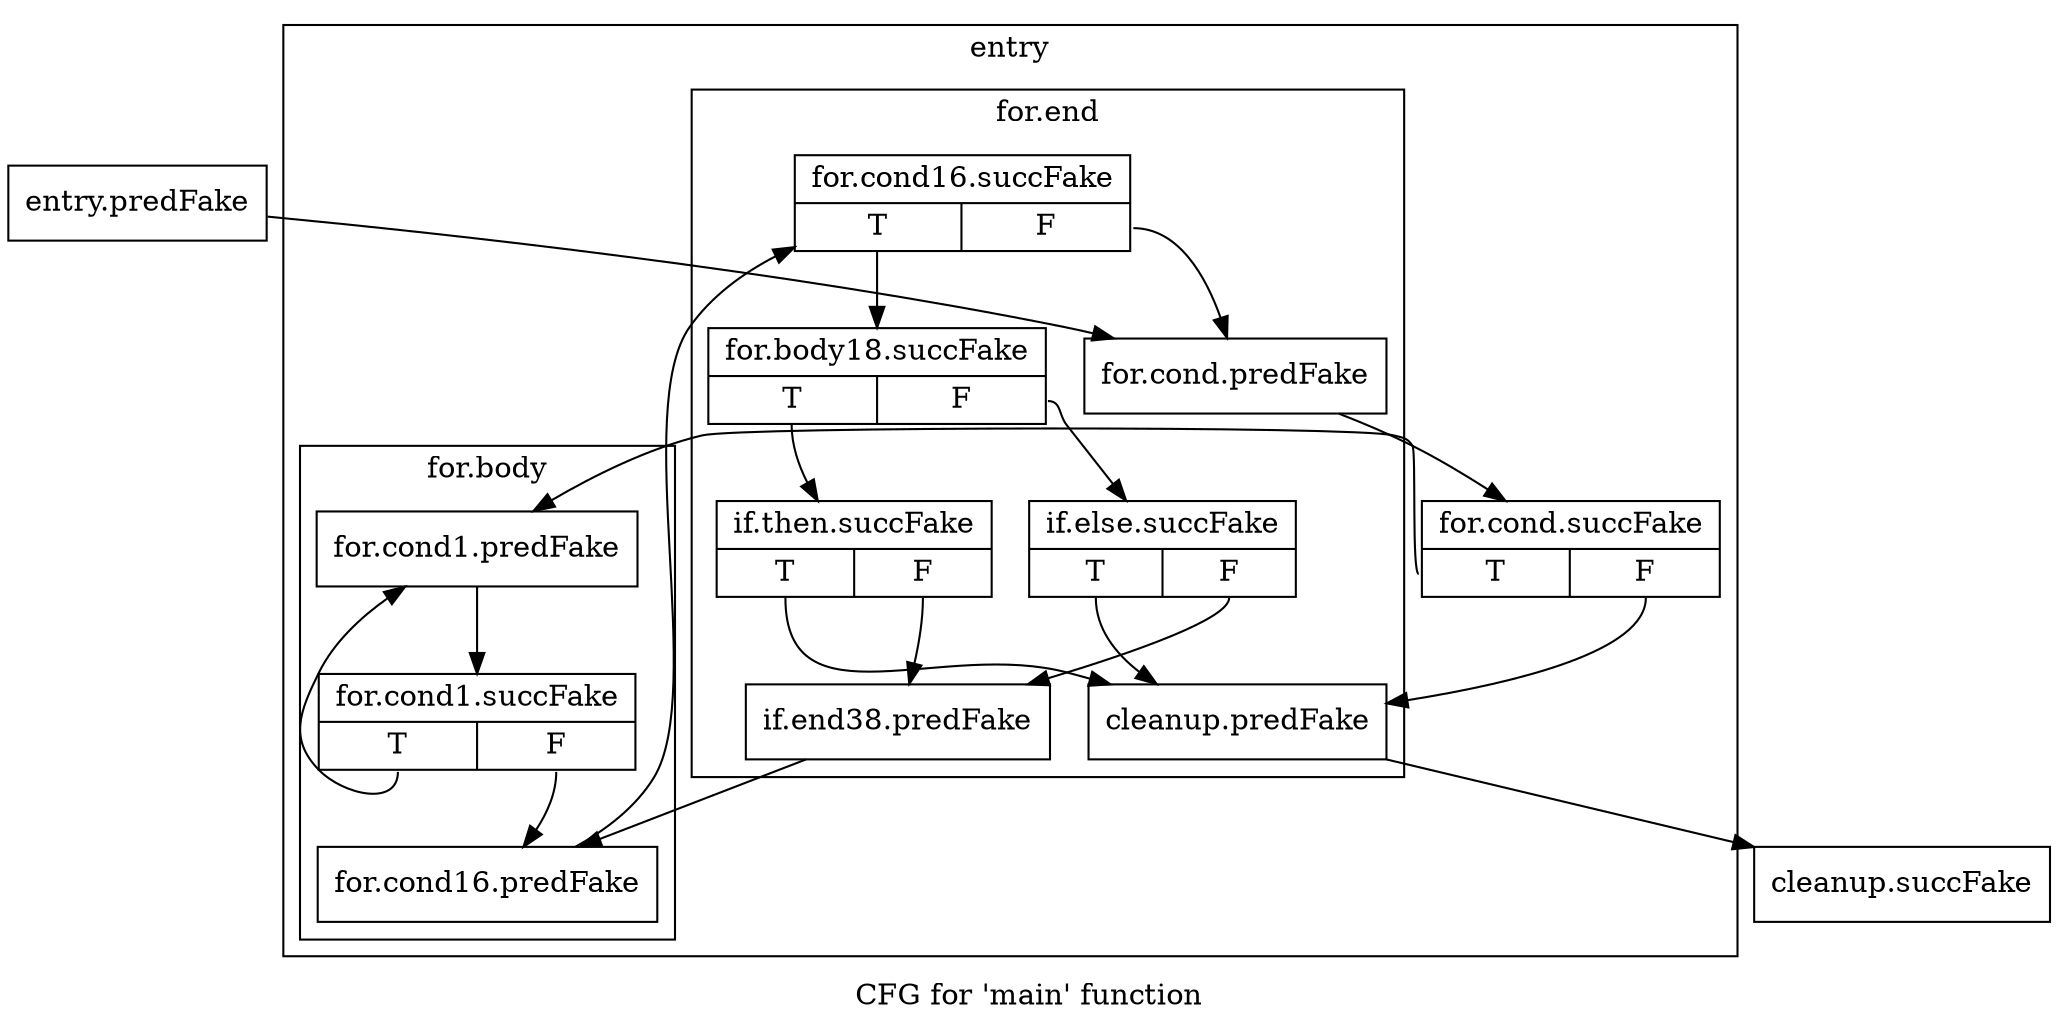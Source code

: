 digraph "CFG for 'main' function" {
	label="CFG for 'main' function";

	Node0x472e520 [shape=record,filename="",linenumber="",label="{entry.predFake}"];
	Node0x472e520 -> Node0x47345b0[ callList="" memoryops="" filename="../../../../example_test.cpp"];
	Node0x4742990 [shape=record,filename="../../../../example_test.cpp",linenumber="94",label="{cleanup.predFake}"];
	Node0x4742990 -> Node0x472f1b0[ callList="" memoryops="" filename="../../../../example_test.cpp"];
	Node0x472f1b0 [shape=record,filename="../../../../example_test.cpp",linenumber="94",label="{cleanup.succFake}"];
subgraph cluster_0 {
	label="entry";
	tripcount="0";

subgraph cluster_0_0 {
	label="for.body";
	tripcount="0";

	Node0x4734b60 [shape=record,filename="../../../../example_test.cpp",linenumber="63",label="{for.cond1.predFake}"];
	Node0x4734b60 -> Node0x4bf9760[ callList="" memoryops="" filename="../../../../example_test.cpp"];
	Node0x4bf9760 [shape=record,filename="../../../../example_test.cpp",linenumber="63",label="{for.cond1.succFake|{<s0>T|<s1>F}}"];
	Node0x4bf9760:s0 -> Node0x4734b60[ callList="" memoryops="" filename="../../../../example_test.cpp"];
	Node0x4bf9760:s1 -> Node0x473e8e0[ callList="1:75" memoryops="" filename="../../../../example_test.cpp"];
}
subgraph cluster_0_1 {
	label="for.end";
	tripcount="0";

	Node0x473e8e0 [shape=record,filename="../../../../example_test.cpp",linenumber="77",label="{for.cond16.predFake}"];
	Node0x473e8e0 -> Node0x4c2a090[ callList="" memoryops="" filename="../../../../example_test.cpp"];
	Node0x47430d0 [shape=record,filename="../../../../example_test.cpp",linenumber="90",label="{if.end38.predFake}"];
	Node0x47430d0 -> Node0x473e8e0[ callList="" memoryops="" filename="../../../../example_test.cpp"];
	Node0x47bd140 [shape=record,filename="../../../../example_test.cpp",linenumber="85",label="{if.else.succFake|{<s0>T|<s1>F}}"];
	Node0x47bd140:s0 -> Node0x4742990[ callList="" memoryops="" filename="../../../../example_test.cpp"];
	Node0x47bd140:s1 -> Node0x47430d0[ callList="" memoryops="" filename=""];
	Node0x4c2a090 [shape=record,filename="../../../../example_test.cpp",linenumber="77",label="{for.cond16.succFake|{<s0>T|<s1>F}}"];
	Node0x4c2a090:s0 -> Node0x4c19680[ callList="" memoryops="" filename="../../../../example_test.cpp"];
	Node0x4c2a090:s1 -> Node0x47345b0[ callList="" memoryops="" filename="../../../../example_test.cpp"];
	Node0x4c19680 [shape=record,filename="../../../../example_test.cpp",linenumber="79",label="{for.body18.succFake|{<s0>T|<s1>F}}"];
	Node0x4c19680:s0 -> Node0x4b65990[ callList="" memoryops="" filename="../../../../example_test.cpp"];
	Node0x4c19680:s1 -> Node0x47bd140[ callList="" memoryops="" filename="../../../../example_test.cpp"];
	Node0x4b65990 [shape=record,filename="../../../../example_test.cpp",linenumber="80",label="{if.then.succFake|{<s0>T|<s1>F}}"];
	Node0x4b65990:s0 -> Node0x4742990[ callList="" memoryops="" filename="../../../../example_test.cpp"];
	Node0x4b65990:s1 -> Node0x47430d0[ callList="" memoryops="" filename="../../../../example_test.cpp"];
}
	Node0x47345b0 [shape=record,filename="../../../../example_test.cpp",linenumber="62",label="{for.cond.predFake}"];
	Node0x47345b0 -> Node0x4a7cad0[ callList="" memoryops="" filename="../../../../example_test.cpp"];
	Node0x4a7cad0 [shape=record,filename="../../../../example_test.cpp",linenumber="62",label="{for.cond.succFake|{<s0>T|<s1>F}}"];
	Node0x4a7cad0:s0 -> Node0x4734b60[ callList="" memoryops="" filename="../../../../example_test.cpp"];
	Node0x4a7cad0:s1 -> Node0x4742990[ callList="" memoryops="" filename="../../../../example_test.cpp"];
}
}

